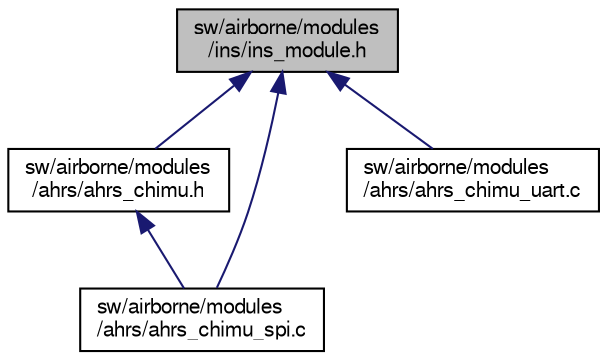 digraph "sw/airborne/modules/ins/ins_module.h"
{
  edge [fontname="FreeSans",fontsize="10",labelfontname="FreeSans",labelfontsize="10"];
  node [fontname="FreeSans",fontsize="10",shape=record];
  Node1 [label="sw/airborne/modules\l/ins/ins_module.h",height=0.2,width=0.4,color="black", fillcolor="grey75", style="filled", fontcolor="black"];
  Node1 -> Node2 [dir="back",color="midnightblue",fontsize="10",style="solid",fontname="FreeSans"];
  Node2 [label="sw/airborne/modules\l/ahrs/ahrs_chimu.h",height=0.2,width=0.4,color="black", fillcolor="white", style="filled",URL="$ahrs__chimu_8h.html"];
  Node2 -> Node3 [dir="back",color="midnightblue",fontsize="10",style="solid",fontname="FreeSans"];
  Node3 [label="sw/airborne/modules\l/ahrs/ahrs_chimu_spi.c",height=0.2,width=0.4,color="black", fillcolor="white", style="filled",URL="$ahrs__chimu__spi_8c.html"];
  Node1 -> Node3 [dir="back",color="midnightblue",fontsize="10",style="solid",fontname="FreeSans"];
  Node1 -> Node4 [dir="back",color="midnightblue",fontsize="10",style="solid",fontname="FreeSans"];
  Node4 [label="sw/airborne/modules\l/ahrs/ahrs_chimu_uart.c",height=0.2,width=0.4,color="black", fillcolor="white", style="filled",URL="$ahrs__chimu__uart_8c.html"];
}
